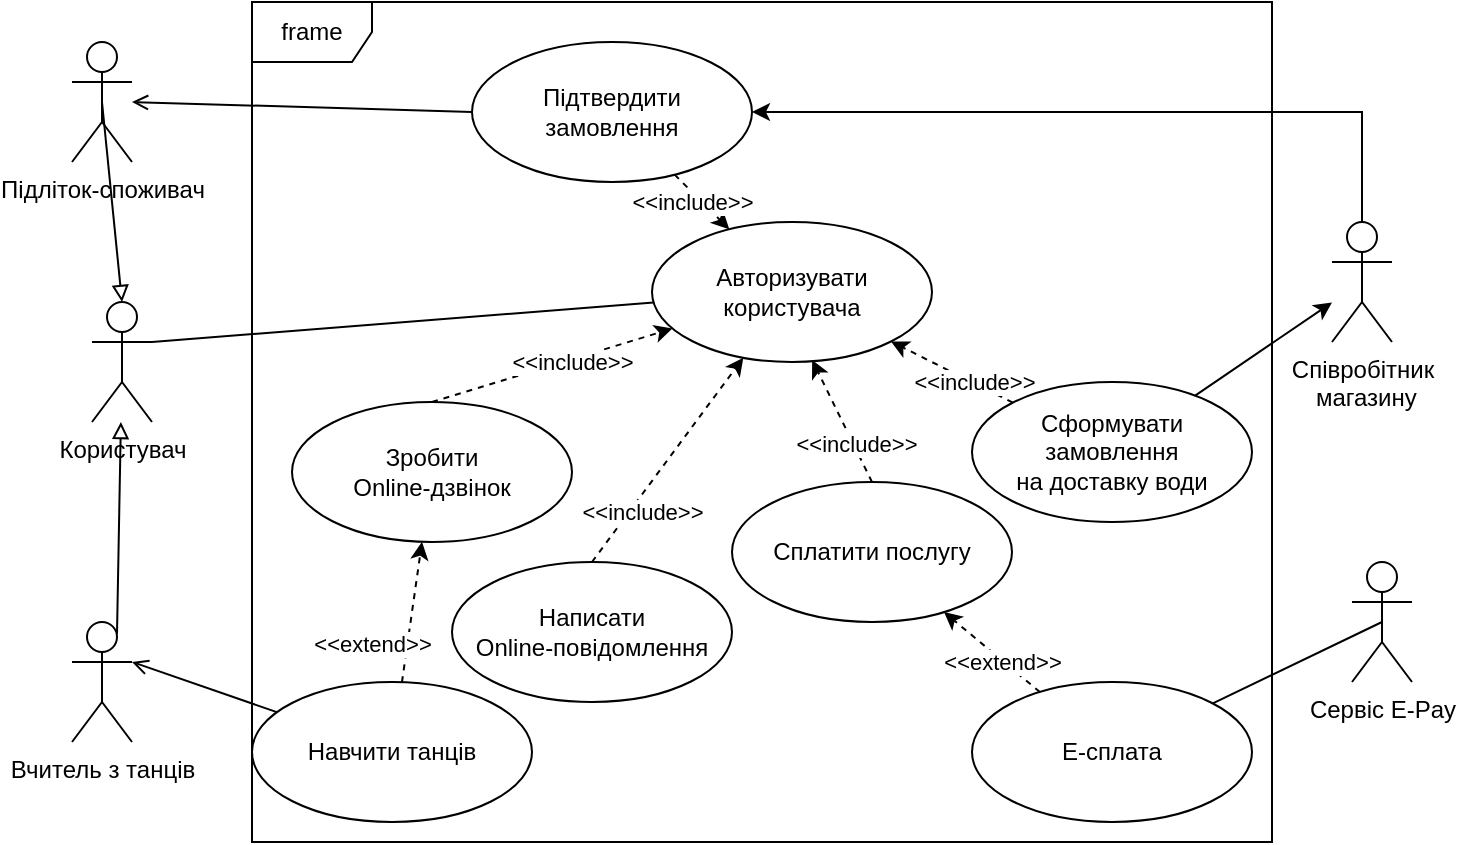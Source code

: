 <mxfile version="20.3.0" type="google"><diagram name="Page-1" id="929967ad-93f9-6ef4-fab6-5d389245f69c"><mxGraphModel dx="1038" dy="499" grid="1" gridSize="10" guides="1" tooltips="1" connect="1" arrows="1" fold="1" page="1" pageScale="1.5" pageWidth="1169" pageHeight="826" background="none" math="0" shadow="0"><root><mxCell id="0" style=";html=1;"/><mxCell id="1" style=";html=1;" parent="0"/><mxCell id="DHBU04OWF_7Ir1dn7J3G-7" style="edgeStyle=none;rounded=0;orthogonalLoop=1;jettySize=auto;html=1;exitX=0.5;exitY=0.5;exitDx=0;exitDy=0;exitPerimeter=0;entryX=0.5;entryY=0;entryDx=0;entryDy=0;entryPerimeter=0;startArrow=none;startFill=0;endArrow=block;endFill=0;" edge="1" parent="1" source="KmxMTtSWcAT4llv7oE0G-1" target="KmxMTtSWcAT4llv7oE0G-8"><mxGeometry relative="1" as="geometry"/></mxCell><mxCell id="KmxMTtSWcAT4llv7oE0G-1" value="Підліток-споживач" style="shape=umlActor;verticalLabelPosition=bottom;verticalAlign=top;html=1;outlineConnect=0;" parent="1" vertex="1"><mxGeometry x="120" y="80" width="30" height="60" as="geometry"/></mxCell><mxCell id="KmxMTtSWcAT4llv7oE0G-48" style="edgeStyle=orthogonalEdgeStyle;rounded=0;orthogonalLoop=1;jettySize=auto;html=1;exitX=0.5;exitY=0;exitDx=0;exitDy=0;exitPerimeter=0;entryX=1;entryY=0.5;entryDx=0;entryDy=0;fontFamily=Helvetica;endArrow=classic;endFill=1;" parent="1" source="KmxMTtSWcAT4llv7oE0G-4" target="KmxMTtSWcAT4llv7oE0G-27" edge="1"><mxGeometry relative="1" as="geometry"/></mxCell><mxCell id="KmxMTtSWcAT4llv7oE0G-4" value="Співробітник&lt;br&gt;&amp;nbsp;магазину" style="shape=umlActor;verticalLabelPosition=bottom;verticalAlign=top;html=1;outlineConnect=0;strokeWidth=1;" parent="1" vertex="1"><mxGeometry x="750" y="170" width="30" height="60" as="geometry"/></mxCell><mxCell id="KmxMTtSWcAT4llv7oE0G-28" style="rounded=0;orthogonalLoop=1;jettySize=auto;html=1;exitX=1;exitY=0.333;exitDx=0;exitDy=0;exitPerimeter=0;fontFamily=Helvetica;endArrow=none;endFill=0;" parent="1" source="KmxMTtSWcAT4llv7oE0G-8" target="KmxMTtSWcAT4llv7oE0G-14" edge="1"><mxGeometry relative="1" as="geometry"/></mxCell><mxCell id="KmxMTtSWcAT4llv7oE0G-8" value="Користувач" style="shape=umlActor;verticalLabelPosition=bottom;verticalAlign=top;html=1;outlineConnect=0;" parent="1" vertex="1"><mxGeometry x="130" y="210" width="30" height="60" as="geometry"/></mxCell><mxCell id="KmxMTtSWcAT4llv7oE0G-9" value="frame" style="shape=umlFrame;whiteSpace=wrap;html=1;" parent="1" vertex="1"><mxGeometry x="210" y="60" width="510" height="420" as="geometry"/></mxCell><mxCell id="KmxMTtSWcAT4llv7oE0G-14" value="Авторизувати користувача" style="ellipse;whiteSpace=wrap;html=1;" parent="1" vertex="1"><mxGeometry x="410" y="170" width="140" height="70" as="geometry"/></mxCell><mxCell id="KmxMTtSWcAT4llv7oE0G-57" style="edgeStyle=none;rounded=0;orthogonalLoop=1;jettySize=auto;html=1;exitX=0.5;exitY=0;exitDx=0;exitDy=0;entryX=0.572;entryY=0.986;entryDx=0;entryDy=0;entryPerimeter=0;fontFamily=Helvetica;endArrow=classic;endFill=1;dashed=1;" parent="1" source="KmxMTtSWcAT4llv7oE0G-20" target="KmxMTtSWcAT4llv7oE0G-14" edge="1"><mxGeometry relative="1" as="geometry"/></mxCell><mxCell id="KmxMTtSWcAT4llv7oE0G-63" value="&amp;lt;&amp;lt;include&amp;gt;&amp;gt;" style="edgeLabel;html=1;align=center;verticalAlign=middle;resizable=0;points=[];fontFamily=Helvetica;" parent="KmxMTtSWcAT4llv7oE0G-57" connectable="0" vertex="1"><mxGeometry x="-0.371" y="-1" relative="1" as="geometry"><mxPoint as="offset"/></mxGeometry></mxCell><mxCell id="KmxMTtSWcAT4llv7oE0G-20" value="Сплатити послугу" style="ellipse;whiteSpace=wrap;html=1;" parent="1" vertex="1"><mxGeometry x="450" y="300" width="140" height="70" as="geometry"/></mxCell><mxCell id="KmxMTtSWcAT4llv7oE0G-31" style="edgeStyle=none;rounded=0;orthogonalLoop=1;jettySize=auto;html=1;exitX=0.5;exitY=0;exitDx=0;exitDy=0;fontFamily=Helvetica;dashed=1;" parent="1" source="KmxMTtSWcAT4llv7oE0G-22" target="KmxMTtSWcAT4llv7oE0G-14" edge="1"><mxGeometry relative="1" as="geometry"/></mxCell><mxCell id="KmxMTtSWcAT4llv7oE0G-33" value="&amp;lt;&amp;lt;include&amp;gt;&amp;gt;" style="edgeLabel;html=1;align=center;verticalAlign=middle;resizable=0;points=[];fontFamily=Helvetica;" parent="KmxMTtSWcAT4llv7oE0G-31" connectable="0" vertex="1"><mxGeometry x="0.637" y="3" relative="1" as="geometry"><mxPoint x="-28" y="13" as="offset"/></mxGeometry></mxCell><mxCell id="KmxMTtSWcAT4llv7oE0G-22" value="Зробити &lt;br&gt;Online-дзвінок" style="ellipse;whiteSpace=wrap;html=1;" parent="1" vertex="1"><mxGeometry x="230" y="260" width="140" height="70" as="geometry"/></mxCell><mxCell id="KmxMTtSWcAT4llv7oE0G-58" style="edgeStyle=none;rounded=0;orthogonalLoop=1;jettySize=auto;html=1;dashed=1;fontFamily=Helvetica;endArrow=classic;endFill=1;" parent="1" source="KmxMTtSWcAT4llv7oE0G-23" target="KmxMTtSWcAT4llv7oE0G-20" edge="1"><mxGeometry relative="1" as="geometry"/></mxCell><mxCell id="KmxMTtSWcAT4llv7oE0G-64" value="&amp;lt;&amp;lt;extend&amp;gt;&amp;gt;" style="edgeLabel;html=1;align=center;verticalAlign=middle;resizable=0;points=[];fontFamily=Helvetica;" parent="KmxMTtSWcAT4llv7oE0G-58" connectable="0" vertex="1"><mxGeometry x="-0.501" relative="1" as="geometry"><mxPoint x="-7" y="-5" as="offset"/></mxGeometry></mxCell><mxCell id="KmxMTtSWcAT4llv7oE0G-23" value="E-сплата" style="ellipse;whiteSpace=wrap;html=1;" parent="1" vertex="1"><mxGeometry x="570" y="400" width="140" height="70" as="geometry"/></mxCell><mxCell id="KmxMTtSWcAT4llv7oE0G-53" style="edgeStyle=none;rounded=0;orthogonalLoop=1;jettySize=auto;html=1;dashed=1;fontFamily=Helvetica;endArrow=classic;endFill=1;" parent="1" source="KmxMTtSWcAT4llv7oE0G-24" target="KmxMTtSWcAT4llv7oE0G-14" edge="1"><mxGeometry relative="1" as="geometry"/></mxCell><mxCell id="KmxMTtSWcAT4llv7oE0G-54" value="&amp;lt;&amp;lt;include&amp;gt;&amp;gt;" style="edgeLabel;html=1;align=center;verticalAlign=middle;resizable=0;points=[];fontFamily=Helvetica;" parent="KmxMTtSWcAT4llv7oE0G-53" connectable="0" vertex="1"><mxGeometry x="-0.346" relative="1" as="geometry"><mxPoint as="offset"/></mxGeometry></mxCell><mxCell id="KmxMTtSWcAT4llv7oE0G-55" style="edgeStyle=none;rounded=0;orthogonalLoop=1;jettySize=auto;html=1;fontFamily=Helvetica;endArrow=classic;endFill=1;" parent="1" source="KmxMTtSWcAT4llv7oE0G-24" target="KmxMTtSWcAT4llv7oE0G-4" edge="1"><mxGeometry relative="1" as="geometry"/></mxCell><mxCell id="KmxMTtSWcAT4llv7oE0G-24" value="Cформувати замовлення&lt;br&gt;на доставку води" style="ellipse;whiteSpace=wrap;html=1;" parent="1" vertex="1"><mxGeometry x="570" y="250" width="140" height="70" as="geometry"/></mxCell><mxCell id="KmxMTtSWcAT4llv7oE0G-32" style="edgeStyle=none;rounded=0;orthogonalLoop=1;jettySize=auto;html=1;exitX=0.5;exitY=0;exitDx=0;exitDy=0;dashed=1;fontFamily=Helvetica;" parent="1" source="KmxMTtSWcAT4llv7oE0G-25" target="KmxMTtSWcAT4llv7oE0G-14" edge="1"><mxGeometry relative="1" as="geometry"/></mxCell><mxCell id="KmxMTtSWcAT4llv7oE0G-34" value="&amp;lt;&amp;lt;include&amp;gt;&amp;gt;" style="edgeLabel;html=1;align=center;verticalAlign=middle;resizable=0;points=[];fontFamily=Helvetica;" parent="KmxMTtSWcAT4llv7oE0G-32" connectable="0" vertex="1"><mxGeometry x="-0.325" y="-1" relative="1" as="geometry"><mxPoint x="-2" y="9" as="offset"/></mxGeometry></mxCell><mxCell id="KmxMTtSWcAT4llv7oE0G-25" value="Написати&lt;br&gt;Online-повідомлення" style="ellipse;whiteSpace=wrap;html=1;" parent="1" vertex="1"><mxGeometry x="310" y="340" width="140" height="70" as="geometry"/></mxCell><mxCell id="KmxMTtSWcAT4llv7oE0G-44" style="edgeStyle=none;rounded=0;orthogonalLoop=1;jettySize=auto;html=1;exitX=0;exitY=0.5;exitDx=0;exitDy=0;fontFamily=Helvetica;endArrow=open;endFill=0;" parent="1" source="KmxMTtSWcAT4llv7oE0G-27" edge="1"><mxGeometry relative="1" as="geometry"><mxPoint x="150" y="110" as="targetPoint"/></mxGeometry></mxCell><mxCell id="KmxMTtSWcAT4llv7oE0G-52" style="edgeStyle=none;rounded=0;orthogonalLoop=1;jettySize=auto;html=1;dashed=1;fontFamily=Helvetica;endArrow=classic;endFill=1;" parent="1" source="KmxMTtSWcAT4llv7oE0G-27" target="KmxMTtSWcAT4llv7oE0G-14" edge="1"><mxGeometry relative="1" as="geometry"/></mxCell><mxCell id="KmxMTtSWcAT4llv7oE0G-27" value="Підтвердити замовлення" style="ellipse;whiteSpace=wrap;html=1;" parent="1" vertex="1"><mxGeometry x="320" y="80" width="140" height="70" as="geometry"/></mxCell><mxCell id="KmxMTtSWcAT4llv7oE0G-50" value="&amp;lt;&amp;lt;include&amp;gt;&amp;gt;" style="edgeLabel;html=1;align=center;verticalAlign=middle;resizable=0;points=[];fontFamily=Helvetica;" parent="1" connectable="0" vertex="1"><mxGeometry x="430.002" y="159.996" as="geometry"/></mxCell><mxCell id="KmxMTtSWcAT4llv7oE0G-62" style="edgeStyle=none;rounded=0;orthogonalLoop=1;jettySize=auto;html=1;exitX=0.5;exitY=0.5;exitDx=0;exitDy=0;exitPerimeter=0;fontFamily=Helvetica;endArrow=none;endFill=0;" parent="1" source="KmxMTtSWcAT4llv7oE0G-60" target="KmxMTtSWcAT4llv7oE0G-23" edge="1"><mxGeometry relative="1" as="geometry"/></mxCell><mxCell id="KmxMTtSWcAT4llv7oE0G-60" value="Сервіс Е-Pay" style="shape=umlActor;verticalLabelPosition=bottom;verticalAlign=top;html=1;outlineConnect=0;" parent="1" vertex="1"><mxGeometry x="760" y="340" width="30" height="60" as="geometry"/></mxCell><mxCell id="DHBU04OWF_7Ir1dn7J3G-5" style="rounded=0;orthogonalLoop=1;jettySize=auto;html=1;exitX=1;exitY=0.333;exitDx=0;exitDy=0;exitPerimeter=0;endArrow=none;endFill=0;startArrow=open;startFill=0;" edge="1" parent="1" source="DHBU04OWF_7Ir1dn7J3G-1" target="DHBU04OWF_7Ir1dn7J3G-2"><mxGeometry relative="1" as="geometry"/></mxCell><mxCell id="DHBU04OWF_7Ir1dn7J3G-6" style="edgeStyle=none;rounded=0;orthogonalLoop=1;jettySize=auto;html=1;exitX=0.75;exitY=0.1;exitDx=0;exitDy=0;exitPerimeter=0;startArrow=none;startFill=0;endArrow=block;endFill=0;" edge="1" parent="1" source="DHBU04OWF_7Ir1dn7J3G-1" target="KmxMTtSWcAT4llv7oE0G-8"><mxGeometry relative="1" as="geometry"><mxPoint x="200" y="230" as="targetPoint"/></mxGeometry></mxCell><mxCell id="DHBU04OWF_7Ir1dn7J3G-1" value="Вчитель з танців" style="shape=umlActor;verticalLabelPosition=bottom;verticalAlign=top;html=1;outlineConnect=0;" vertex="1" parent="1"><mxGeometry x="120" y="370" width="30" height="60" as="geometry"/></mxCell><mxCell id="DHBU04OWF_7Ir1dn7J3G-3" style="rounded=0;orthogonalLoop=1;jettySize=auto;html=1;dashed=1;" edge="1" parent="1" source="DHBU04OWF_7Ir1dn7J3G-2" target="KmxMTtSWcAT4llv7oE0G-22"><mxGeometry relative="1" as="geometry"/></mxCell><mxCell id="DHBU04OWF_7Ir1dn7J3G-4" value="&amp;lt;&amp;lt;extend&amp;gt;&amp;gt;" style="edgeLabel;html=1;align=center;verticalAlign=middle;resizable=0;points=[];" vertex="1" connectable="0" parent="DHBU04OWF_7Ir1dn7J3G-3"><mxGeometry x="-0.438" y="-3" relative="1" as="geometry"><mxPoint x="-21" as="offset"/></mxGeometry></mxCell><mxCell id="DHBU04OWF_7Ir1dn7J3G-2" value="Навчити танців" style="ellipse;whiteSpace=wrap;html=1;" vertex="1" parent="1"><mxGeometry x="210" y="400" width="140" height="70" as="geometry"/></mxCell></root></mxGraphModel></diagram></mxfile>